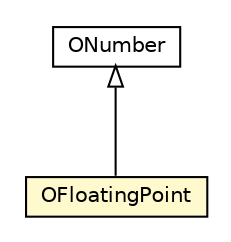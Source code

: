 #!/usr/local/bin/dot
#
# Class diagram 
# Generated by UMLGraph version R5_6-24-gf6e263 (http://www.umlgraph.org/)
#

digraph G {
	edge [fontname="Helvetica",fontsize=10,labelfontname="Helvetica",labelfontsize=10];
	node [fontname="Helvetica",fontsize=10,shape=plaintext];
	nodesep=0.25;
	ranksep=0.5;
	// com.orientechnologies.orient.core.sql.parser.ONumber
	c3572354 [label=<<table title="com.orientechnologies.orient.core.sql.parser.ONumber" border="0" cellborder="1" cellspacing="0" cellpadding="2" port="p" href="./ONumber.html">
		<tr><td><table border="0" cellspacing="0" cellpadding="1">
<tr><td align="center" balign="center"> ONumber </td></tr>
		</table></td></tr>
		</table>>, URL="./ONumber.html", fontname="Helvetica", fontcolor="black", fontsize=10.0];
	// com.orientechnologies.orient.core.sql.parser.OFloatingPoint
	c3572507 [label=<<table title="com.orientechnologies.orient.core.sql.parser.OFloatingPoint" border="0" cellborder="1" cellspacing="0" cellpadding="2" port="p" bgcolor="lemonChiffon" href="./OFloatingPoint.html">
		<tr><td><table border="0" cellspacing="0" cellpadding="1">
<tr><td align="center" balign="center"> OFloatingPoint </td></tr>
		</table></td></tr>
		</table>>, URL="./OFloatingPoint.html", fontname="Helvetica", fontcolor="black", fontsize=10.0];
	//com.orientechnologies.orient.core.sql.parser.OFloatingPoint extends com.orientechnologies.orient.core.sql.parser.ONumber
	c3572354:p -> c3572507:p [dir=back,arrowtail=empty];
}


